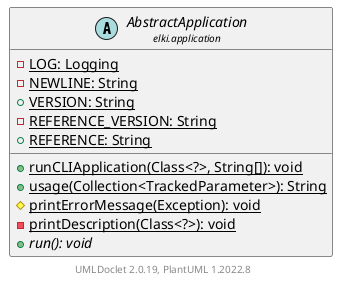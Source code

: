 @startuml
    remove .*\.(Instance|Par|Parameterizer|Factory)$
    set namespaceSeparator none
    hide empty fields
    hide empty methods

    abstract class "<size:14>AbstractApplication\n<size:10>elki.application" as elki.application.AbstractApplication [[AbstractApplication.html]] {
        {static} -LOG: Logging
        {static} -NEWLINE: String
        {static} +VERSION: String
        {static} -REFERENCE_VERSION: String
        {static} +REFERENCE: String
        {static} +runCLIApplication(Class<?>, String[]): void
        {static} +usage(Collection<TrackedParameter>): String
        {static} #printErrorMessage(Exception): void
        {static} -printDescription(Class<?>): void
        {abstract} +run(): void
    }
    abstract class "<size:14>AbstractApplication.Par\n<size:10>elki.application" as elki.application.AbstractApplication.Par [[AbstractApplication.Par.html]]

    elki.application.AbstractApplication +-- elki.application.AbstractApplication.Par

    center footer UMLDoclet 2.0.19, PlantUML 1.2022.8
@enduml
